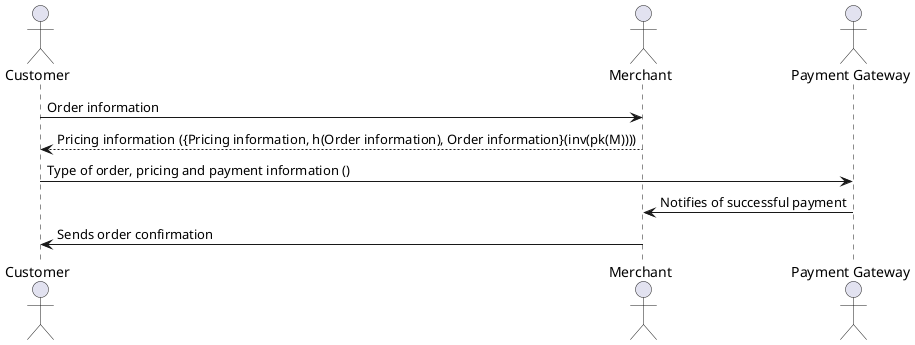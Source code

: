 @startuml
actor C as "Customer"
actor M as "Merchant"
actor PG as "Payment Gateway"

C -> M : Order information
M --> C : Pricing information ({Pricing information, h(Order information), Order information}(inv(pk(M))))
C -> PG : Type of order, pricing and payment information ()
PG -> M : Notifies of successful payment
M -> C : Sends order confirmation
@enduml